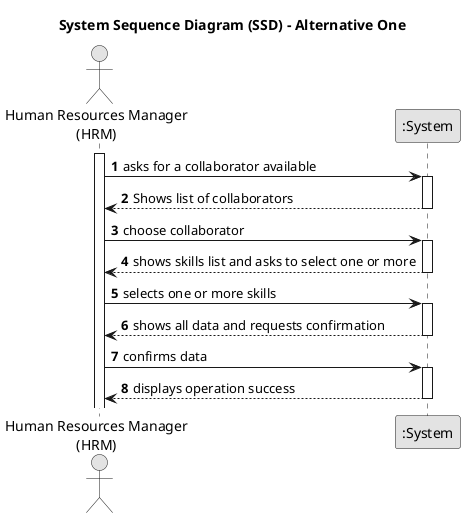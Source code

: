 @startuml
skinparam monochrome true
skinparam packageStyle rectangle
skinparam shadowing false

title System Sequence Diagram (SSD) - Alternative One

autonumber

actor "Human Resources Manager\n(HRM)" as Employee
participant ":System" as System

activate Employee

    Employee -> System : asks for a collaborator available
    activate System

        System --> Employee : Shows list of collaborators
    deactivate System

    Employee -> System : choose collaborator
    activate System

        System --> Employee : shows skills list and asks to select one or more
    deactivate System

    Employee -> System : selects one or more skills
    activate System

        System --> Employee : shows all data and requests confirmation
    deactivate System

    Employee -> System : confirms data
    activate System

        System --> Employee : displays operation success
    deactivate System

@enduml